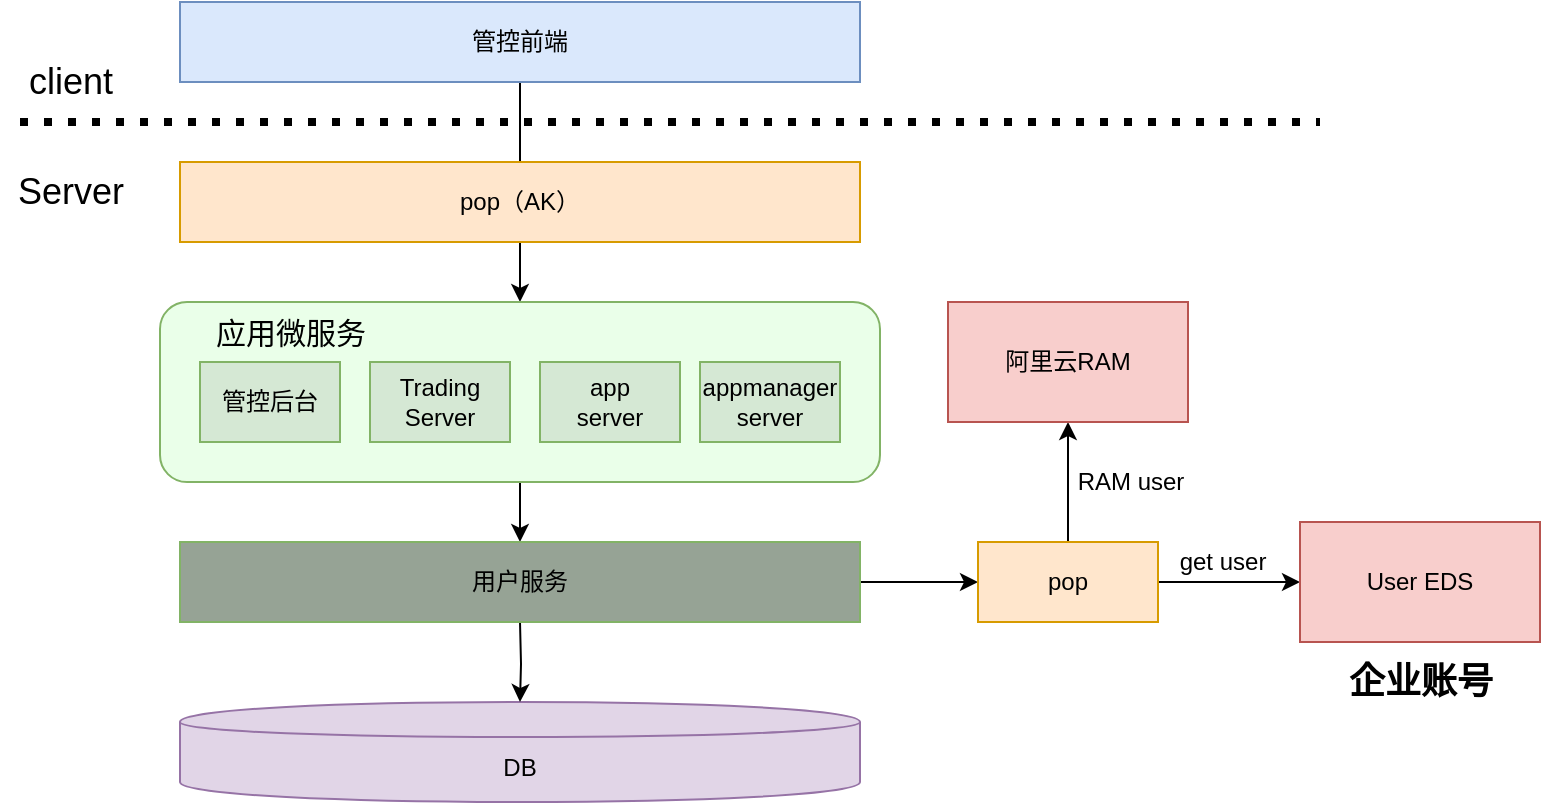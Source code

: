<mxfile version="14.6.13" type="github">
  <diagram id="z3EkflEHP3g3SHfT6AcB" name="Page-1">
    <mxGraphModel dx="2125" dy="752" grid="1" gridSize="10" guides="1" tooltips="1" connect="1" arrows="1" fold="1" page="1" pageScale="1" pageWidth="827" pageHeight="1169" math="0" shadow="0">
      <root>
        <mxCell id="0" />
        <mxCell id="1" parent="0" />
        <mxCell id="QyhtD6lABOpPmDqngVYn-3" value="" style="edgeStyle=orthogonalEdgeStyle;rounded=0;orthogonalLoop=1;jettySize=auto;html=1;entryX=0.5;entryY=0;entryDx=0;entryDy=0;" parent="1" source="QyhtD6lABOpPmDqngVYn-4" target="QyhtD6lABOpPmDqngVYn-20" edge="1">
          <mxGeometry relative="1" as="geometry">
            <mxPoint x="250" y="260" as="targetPoint" />
          </mxGeometry>
        </mxCell>
        <mxCell id="QyhtD6lABOpPmDqngVYn-4" value="管控前端" style="rounded=0;whiteSpace=wrap;html=1;fillColor=#dae8fc;strokeColor=#6c8ebf;" parent="1" vertex="1">
          <mxGeometry x="80" y="120" width="340" height="40" as="geometry" />
        </mxCell>
        <mxCell id="QyhtD6lABOpPmDqngVYn-5" value="pop（AK）" style="rounded=0;whiteSpace=wrap;html=1;fillColor=#ffe6cc;strokeColor=#d79b00;" parent="1" vertex="1">
          <mxGeometry x="80" y="200" width="340" height="40" as="geometry" />
        </mxCell>
        <mxCell id="QyhtD6lABOpPmDqngVYn-15" value="DB" style="shape=cylinder;whiteSpace=wrap;html=1;boundedLbl=1;backgroundOutline=1;rounded=0;fillColor=#e1d5e7;strokeColor=#9673a6;" parent="1" vertex="1">
          <mxGeometry x="80" y="470" width="340" height="50" as="geometry" />
        </mxCell>
        <mxCell id="QyhtD6lABOpPmDqngVYn-16" value="" style="endArrow=none;html=1;rounded=0;dashed=1;dashPattern=1 2;strokeWidth=4;" parent="1" edge="1">
          <mxGeometry relative="1" as="geometry">
            <mxPoint y="180" as="sourcePoint" />
            <mxPoint x="650" y="180" as="targetPoint" />
          </mxGeometry>
        </mxCell>
        <mxCell id="QyhtD6lABOpPmDqngVYn-17" value="&lt;font style=&quot;font-size: 18px&quot;&gt;client&lt;/font&gt;" style="text;html=1;align=center;verticalAlign=middle;resizable=0;points=[];autosize=1;strokeColor=none;" parent="1" vertex="1">
          <mxGeometry x="-5" y="150" width="60" height="20" as="geometry" />
        </mxCell>
        <mxCell id="QyhtD6lABOpPmDqngVYn-18" value="Server" style="text;html=1;align=center;verticalAlign=middle;resizable=0;points=[];autosize=1;strokeColor=none;fontSize=18;" parent="1" vertex="1">
          <mxGeometry x="-10" y="200" width="70" height="30" as="geometry" />
        </mxCell>
        <mxCell id="QyhtD6lABOpPmDqngVYn-22" value="" style="edgeStyle=orthogonalEdgeStyle;rounded=0;orthogonalLoop=1;jettySize=auto;html=1;" parent="1" target="QyhtD6lABOpPmDqngVYn-15" edge="1">
          <mxGeometry relative="1" as="geometry">
            <mxPoint x="250" y="430" as="sourcePoint" />
          </mxGeometry>
        </mxCell>
        <mxCell id="J4TN-V5YyAvQxkIf4O0O-11" value="" style="edgeStyle=orthogonalEdgeStyle;rounded=0;orthogonalLoop=1;jettySize=auto;html=1;" edge="1" parent="1" source="QyhtD6lABOpPmDqngVYn-20" target="J4TN-V5YyAvQxkIf4O0O-10">
          <mxGeometry relative="1" as="geometry" />
        </mxCell>
        <mxCell id="QyhtD6lABOpPmDqngVYn-20" value="" style="rounded=1;whiteSpace=wrap;html=1;strokeColor=#82b366;fillColor=#EAFFE9;" parent="1" vertex="1">
          <mxGeometry x="70" y="270" width="360" height="90" as="geometry" />
        </mxCell>
        <mxCell id="QyhtD6lABOpPmDqngVYn-24" value="&lt;b&gt;&lt;font style=&quot;font-size: 18px&quot;&gt;企业账号&lt;/font&gt;&lt;/b&gt;" style="text;html=1;align=center;verticalAlign=middle;resizable=0;points=[];autosize=1;strokeColor=none;" parent="1" vertex="1">
          <mxGeometry x="655" y="450" width="90" height="20" as="geometry" />
        </mxCell>
        <mxCell id="J4TN-V5YyAvQxkIf4O0O-5" value="&lt;font style=&quot;font-size: 15px&quot;&gt;应用微服务&lt;/font&gt;" style="text;html=1;align=center;verticalAlign=middle;resizable=0;points=[];autosize=1;strokeColor=none;fontSize=18;" vertex="1" parent="1">
          <mxGeometry x="90" y="270" width="90" height="30" as="geometry" />
        </mxCell>
        <mxCell id="J4TN-V5YyAvQxkIf4O0O-6" value="Trading Server" style="rounded=0;whiteSpace=wrap;html=1;fillColor=#d5e8d4;strokeColor=#82b366;" vertex="1" parent="1">
          <mxGeometry x="175" y="300" width="70" height="40" as="geometry" />
        </mxCell>
        <mxCell id="J4TN-V5YyAvQxkIf4O0O-7" value="app&lt;br&gt;server" style="rounded=0;whiteSpace=wrap;html=1;fillColor=#d5e8d4;strokeColor=#82b366;" vertex="1" parent="1">
          <mxGeometry x="260" y="300" width="70" height="40" as="geometry" />
        </mxCell>
        <mxCell id="J4TN-V5YyAvQxkIf4O0O-8" value="appmanager&lt;br&gt;server" style="rounded=0;whiteSpace=wrap;html=1;fillColor=#d5e8d4;strokeColor=#82b366;" vertex="1" parent="1">
          <mxGeometry x="340" y="300" width="70" height="40" as="geometry" />
        </mxCell>
        <mxCell id="J4TN-V5YyAvQxkIf4O0O-9" value="管控后台" style="rounded=0;whiteSpace=wrap;html=1;fillColor=#d5e8d4;strokeColor=#82b366;" vertex="1" parent="1">
          <mxGeometry x="90" y="300" width="70" height="40" as="geometry" />
        </mxCell>
        <mxCell id="J4TN-V5YyAvQxkIf4O0O-18" value="" style="edgeStyle=orthogonalEdgeStyle;rounded=0;orthogonalLoop=1;jettySize=auto;html=1;exitX=1;exitY=0.5;exitDx=0;exitDy=0;entryX=0;entryY=0.5;entryDx=0;entryDy=0;" edge="1" parent="1" source="J4TN-V5YyAvQxkIf4O0O-10" target="J4TN-V5YyAvQxkIf4O0O-19">
          <mxGeometry relative="1" as="geometry">
            <mxPoint x="459" y="410" as="sourcePoint" />
            <mxPoint x="469" y="410" as="targetPoint" />
          </mxGeometry>
        </mxCell>
        <mxCell id="J4TN-V5YyAvQxkIf4O0O-10" value="用户服务" style="rounded=0;whiteSpace=wrap;html=1;strokeColor=#82b366;fillColor=#96A395;" vertex="1" parent="1">
          <mxGeometry x="80" y="390" width="340" height="40" as="geometry" />
        </mxCell>
        <mxCell id="J4TN-V5YyAvQxkIf4O0O-21" value="" style="edgeStyle=orthogonalEdgeStyle;rounded=0;orthogonalLoop=1;jettySize=auto;html=1;" edge="1" parent="1" source="J4TN-V5YyAvQxkIf4O0O-19" target="J4TN-V5YyAvQxkIf4O0O-20">
          <mxGeometry relative="1" as="geometry" />
        </mxCell>
        <mxCell id="J4TN-V5YyAvQxkIf4O0O-35" value="" style="edgeStyle=orthogonalEdgeStyle;rounded=0;orthogonalLoop=1;jettySize=auto;html=1;strokeColor=#000000;strokeWidth=1;" edge="1" parent="1" source="J4TN-V5YyAvQxkIf4O0O-19" target="J4TN-V5YyAvQxkIf4O0O-25">
          <mxGeometry relative="1" as="geometry" />
        </mxCell>
        <mxCell id="J4TN-V5YyAvQxkIf4O0O-19" value="pop" style="rounded=0;whiteSpace=wrap;html=1;fillColor=#ffe6cc;strokeColor=#d79b00;" vertex="1" parent="1">
          <mxGeometry x="479" y="390" width="90" height="40" as="geometry" />
        </mxCell>
        <mxCell id="J4TN-V5YyAvQxkIf4O0O-20" value="&lt;span&gt;User EDS&lt;/span&gt;" style="whiteSpace=wrap;html=1;rounded=0;fillColor=#f8cecc;strokeColor=#b85450;" vertex="1" parent="1">
          <mxGeometry x="640" y="380" width="120" height="60" as="geometry" />
        </mxCell>
        <mxCell id="J4TN-V5YyAvQxkIf4O0O-22" value="get user" style="text;html=1;align=center;verticalAlign=middle;resizable=0;points=[];autosize=1;strokeColor=none;" vertex="1" parent="1">
          <mxGeometry x="571" y="390" width="60" height="20" as="geometry" />
        </mxCell>
        <mxCell id="J4TN-V5YyAvQxkIf4O0O-25" value="&lt;span&gt;阿里云RAM&lt;/span&gt;" style="whiteSpace=wrap;html=1;rounded=0;fillColor=#f8cecc;strokeColor=#b85450;" vertex="1" parent="1">
          <mxGeometry x="464" y="270" width="120" height="60" as="geometry" />
        </mxCell>
        <mxCell id="J4TN-V5YyAvQxkIf4O0O-36" value="RAM user" style="text;html=1;align=center;verticalAlign=middle;resizable=0;points=[];autosize=1;strokeColor=none;" vertex="1" parent="1">
          <mxGeometry x="520" y="350" width="70" height="20" as="geometry" />
        </mxCell>
      </root>
    </mxGraphModel>
  </diagram>
</mxfile>
